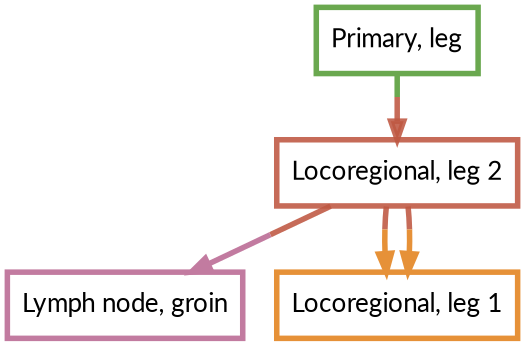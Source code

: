 digraph  {
dpi=600;size=3.5;
"Primary, leg" [color="#6aa84fff", fillcolor=white, fontname=Lato, penwidth="3.0", shape=box];
"Lymph node, groin" [color="#c27ba0ff", fillcolor=white, fontname=Lato, penwidth="3.0", shape=box];
"Locoregional, leg 1" [color="#e69138ff", fillcolor=white, fontname=Lato, penwidth="3.0", shape=box];
"Locoregional, leg 2" [color="#be5742e1", fillcolor=white, fontname=Lato, penwidth="3.0", shape=box];
"Primary, leg" -> "Locoregional, leg 2"  [color="#6aa84fff;0.5:#be5742e1", key=0, penwidth=3];
"Locoregional, leg 2" -> "Lymph node, groin"  [color="#be5742e1;0.5:#c27ba0ff", key=0, penwidth=3];
"Locoregional, leg 2" -> "Locoregional, leg 1"  [color="#be5742e1;0.5:#e69138ff", key=0, penwidth=3];
"Locoregional, leg 2" -> "Locoregional, leg 1"  [color="#be5742e1;0.5:#e69138ff", key=1, penwidth=3];
}
